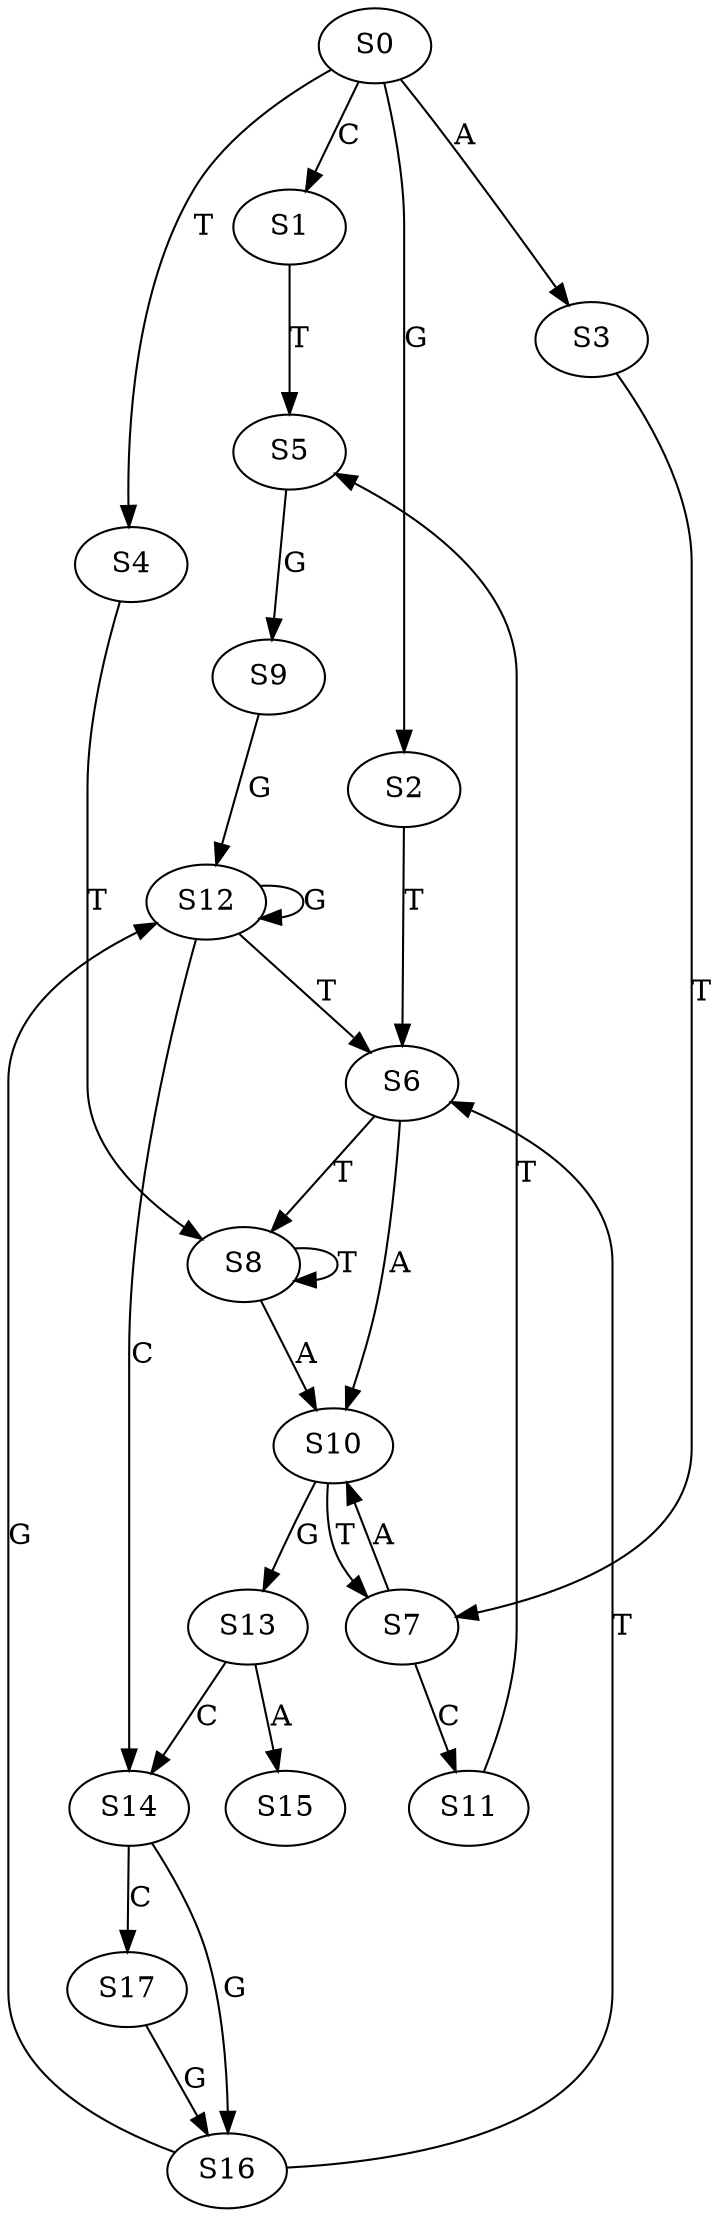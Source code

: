 strict digraph  {
	S0 -> S1 [ label = C ];
	S0 -> S2 [ label = G ];
	S0 -> S3 [ label = A ];
	S0 -> S4 [ label = T ];
	S1 -> S5 [ label = T ];
	S2 -> S6 [ label = T ];
	S3 -> S7 [ label = T ];
	S4 -> S8 [ label = T ];
	S5 -> S9 [ label = G ];
	S6 -> S8 [ label = T ];
	S6 -> S10 [ label = A ];
	S7 -> S11 [ label = C ];
	S7 -> S10 [ label = A ];
	S8 -> S10 [ label = A ];
	S8 -> S8 [ label = T ];
	S9 -> S12 [ label = G ];
	S10 -> S13 [ label = G ];
	S10 -> S7 [ label = T ];
	S11 -> S5 [ label = T ];
	S12 -> S6 [ label = T ];
	S12 -> S14 [ label = C ];
	S12 -> S12 [ label = G ];
	S13 -> S14 [ label = C ];
	S13 -> S15 [ label = A ];
	S14 -> S16 [ label = G ];
	S14 -> S17 [ label = C ];
	S16 -> S12 [ label = G ];
	S16 -> S6 [ label = T ];
	S17 -> S16 [ label = G ];
}
